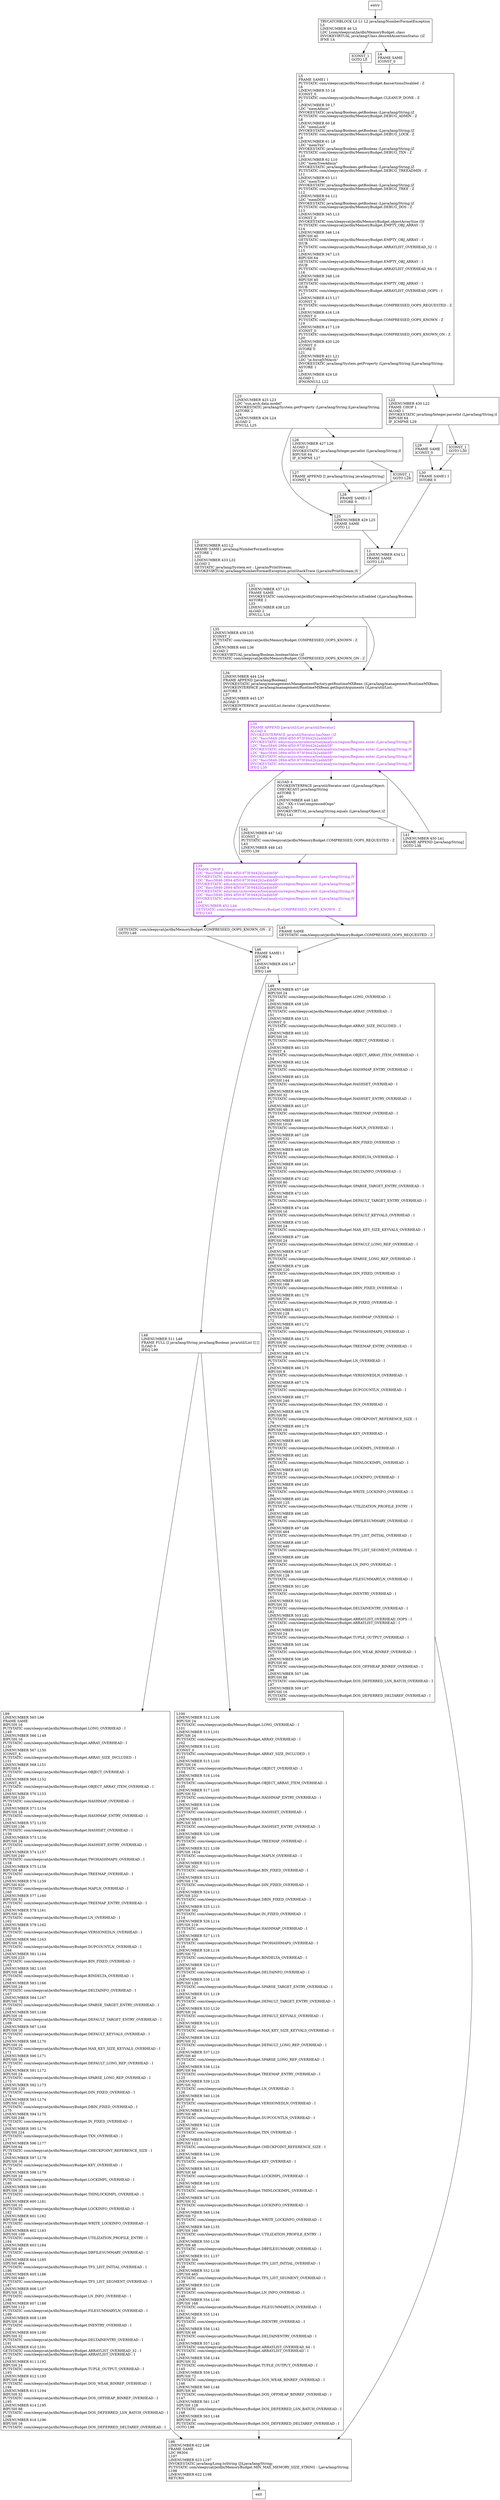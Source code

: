 digraph <clinit> {
node [shape=record];
1424788681 [label="L23\lLINENUMBER 425 L23\lLDC \"sun.arch.data.model\"\lINVOKESTATIC java/lang/System.getProperty (Ljava/lang/String;)Ljava/lang/String;\lASTORE 2\lL24\lLINENUMBER 426 L24\lALOAD 2\lIFNULL L25\l"];
205615258 [label="ICONST_1\lGOTO L5\l"];
2108708444 [label="L5\lFRAME SAME1 I\lPUTSTATIC com/sleepycat/je/dbi/MemoryBudget.$assertionsDisabled : Z\lL6\lLINENUMBER 53 L6\lICONST_0\lPUTSTATIC com/sleepycat/je/dbi/MemoryBudget.CLEANUP_DONE : Z\lL7\lLINENUMBER 59 L7\lLDC \"memAdmin\"\lINVOKESTATIC java/lang/Boolean.getBoolean (Ljava/lang/String;)Z\lPUTSTATIC com/sleepycat/je/dbi/MemoryBudget.DEBUG_ADMIN : Z\lL8\lLINENUMBER 60 L8\lLDC \"memLock\"\lINVOKESTATIC java/lang/Boolean.getBoolean (Ljava/lang/String;)Z\lPUTSTATIC com/sleepycat/je/dbi/MemoryBudget.DEBUG_LOCK : Z\lL9\lLINENUMBER 61 L9\lLDC \"memTxn\"\lINVOKESTATIC java/lang/Boolean.getBoolean (Ljava/lang/String;)Z\lPUTSTATIC com/sleepycat/je/dbi/MemoryBudget.DEBUG_TXN : Z\lL10\lLINENUMBER 62 L10\lLDC \"memTreeAdmin\"\lINVOKESTATIC java/lang/Boolean.getBoolean (Ljava/lang/String;)Z\lPUTSTATIC com/sleepycat/je/dbi/MemoryBudget.DEBUG_TREEADMIN : Z\lL11\lLINENUMBER 63 L11\lLDC \"memTree\"\lINVOKESTATIC java/lang/Boolean.getBoolean (Ljava/lang/String;)Z\lPUTSTATIC com/sleepycat/je/dbi/MemoryBudget.DEBUG_TREE : Z\lL12\lLINENUMBER 64 L12\lLDC \"memDOS\"\lINVOKESTATIC java/lang/Boolean.getBoolean (Ljava/lang/String;)Z\lPUTSTATIC com/sleepycat/je/dbi/MemoryBudget.DEBUG_DOS : Z\lL13\lLINENUMBER 345 L13\lICONST_0\lINVOKESTATIC com/sleepycat/je/dbi/MemoryBudget.objectArraySize (I)I\lPUTSTATIC com/sleepycat/je/dbi/MemoryBudget.EMPTY_OBJ_ARRAY : I\lL14\lLINENUMBER 346 L14\lBIPUSH 40\lGETSTATIC com/sleepycat/je/dbi/MemoryBudget.EMPTY_OBJ_ARRAY : I\lISUB\lPUTSTATIC com/sleepycat/je/dbi/MemoryBudget.ARRAYLIST_OVERHEAD_32 : I\lL15\lLINENUMBER 347 L15\lBIPUSH 64\lGETSTATIC com/sleepycat/je/dbi/MemoryBudget.EMPTY_OBJ_ARRAY : I\lISUB\lPUTSTATIC com/sleepycat/je/dbi/MemoryBudget.ARRAYLIST_OVERHEAD_64 : I\lL16\lLINENUMBER 348 L16\lBIPUSH 40\lGETSTATIC com/sleepycat/je/dbi/MemoryBudget.EMPTY_OBJ_ARRAY : I\lISUB\lPUTSTATIC com/sleepycat/je/dbi/MemoryBudget.ARRAYLIST_OVERHEAD_OOPS : I\lL17\lLINENUMBER 415 L17\lICONST_0\lPUTSTATIC com/sleepycat/je/dbi/MemoryBudget.COMPRESSED_OOPS_REQUESTED : Z\lL18\lLINENUMBER 416 L18\lICONST_0\lPUTSTATIC com/sleepycat/je/dbi/MemoryBudget.COMPRESSED_OOPS_KNOWN : Z\lL19\lLINENUMBER 417 L19\lICONST_0\lPUTSTATIC com/sleepycat/je/dbi/MemoryBudget.COMPRESSED_OOPS_KNOWN_ON : Z\lL20\lLINENUMBER 420 L20\lICONST_0\lISTORE 0\lL21\lLINENUMBER 421 L21\lLDC \"je.forceJVMArch\"\lINVOKESTATIC java/lang/System.getProperty (Ljava/lang/String;)Ljava/lang/String;\lASTORE 1\lL0\lLINENUMBER 424 L0\lALOAD 1\lIFNONNULL L22\l"];
517693873 [label="L27\lFRAME APPEND [I java/lang/String java/lang/String]\lICONST_0\l"];
854989361 [label="L30\lFRAME SAME1 I\lISTORE 0\l"];
1725054538 [label="L42\lLINENUMBER 447 L42\lICONST_1\lPUTSTATIC com/sleepycat/je/dbi/MemoryBudget.COMPRESSED_OOPS_REQUESTED : Z\lL43\lLINENUMBER 448 L43\lGOTO L39\l"];
540092563 [label="TRYCATCHBLOCK L0 L1 L2 java/lang/NumberFormatException\lL3\lLINENUMBER 46 L3\lLDC Lcom/sleepycat/je/dbi/MemoryBudget;.class\lINVOKEVIRTUAL java/lang/Class.desiredAssertionStatus ()Z\lIFNE L4\l"];
1428726828 [label="L25\lLINENUMBER 429 L25\lFRAME SAME\lGOTO L1\l"];
1388849499 [label="GETSTATIC com/sleepycat/je/dbi/MemoryBudget.COMPRESSED_OOPS_KNOWN_ON : Z\lGOTO L46\l"];
1392886653 [label="L35\lLINENUMBER 439 L35\lICONST_1\lPUTSTATIC com/sleepycat/je/dbi/MemoryBudget.COMPRESSED_OOPS_KNOWN : Z\lL36\lLINENUMBER 440 L36\lALOAD 2\lINVOKEVIRTUAL java/lang/Boolean.booleanValue ()Z\lPUTSTATIC com/sleepycat/je/dbi/MemoryBudget.COMPRESSED_OOPS_KNOWN_ON : Z\l"];
1037942373 [label="L38\lFRAME APPEND [java/util/List java/util/Iterator]\lALOAD 4\lINVOKEINTERFACE java/util/Iterator.hasNext ()Z\lLDC \"8acc5846-2894-4f50-973f-9442b2a4bb59\"\lINVOKESTATIC edu/cmu/cs/mvelezce/tool/analysis/region/Regions.enter (Ljava/lang/String;)V\lLDC \"8acc5846-2894-4f50-973f-9442b2a4bb59\"\lINVOKESTATIC edu/cmu/cs/mvelezce/tool/analysis/region/Regions.enter (Ljava/lang/String;)V\lLDC \"8acc5846-2894-4f50-973f-9442b2a4bb59\"\lINVOKESTATIC edu/cmu/cs/mvelezce/tool/analysis/region/Regions.enter (Ljava/lang/String;)V\lLDC \"8acc5846-2894-4f50-973f-9442b2a4bb59\"\lINVOKESTATIC edu/cmu/cs/mvelezce/tool/analysis/region/Regions.enter (Ljava/lang/String;)V\lIFEQ L39\l"];
1391119179 [label="L22\lLINENUMBER 430 L22\lFRAME CHOP 1\lALOAD 1\lINVOKESTATIC java/lang/Integer.parseInt (Ljava/lang/String;)I\lBIPUSH 64\lIF_ICMPNE L29\l"];
257718694 [label="L31\lLINENUMBER 437 L31\lFRAME SAME\lINVOKESTATIC com/sleepycat/je/dbi/CompressedOopsDetector.isEnabled ()Ljava/lang/Boolean;\lASTORE 2\lL33\lLINENUMBER 438 L33\lALOAD 2\lIFNULL L34\l"];
1302141801 [label="L45\lFRAME SAME\lGETSTATIC com/sleepycat/je/dbi/MemoryBudget.COMPRESSED_OOPS_REQUESTED : Z\l"];
1824570614 [label="L29\lFRAME SAME\lICONST_0\l"];
1235635586 [label="L39\lFRAME CHOP 1\lLDC \"8acc5846-2894-4f50-973f-9442b2a4bb59\"\lINVOKESTATIC edu/cmu/cs/mvelezce/tool/analysis/region/Regions.exit (Ljava/lang/String;)V\lLDC \"8acc5846-2894-4f50-973f-9442b2a4bb59\"\lINVOKESTATIC edu/cmu/cs/mvelezce/tool/analysis/region/Regions.exit (Ljava/lang/String;)V\lLDC \"8acc5846-2894-4f50-973f-9442b2a4bb59\"\lINVOKESTATIC edu/cmu/cs/mvelezce/tool/analysis/region/Regions.exit (Ljava/lang/String;)V\lLDC \"8acc5846-2894-4f50-973f-9442b2a4bb59\"\lINVOKESTATIC edu/cmu/cs/mvelezce/tool/analysis/region/Regions.exit (Ljava/lang/String;)V\lL44\lLINENUMBER 452 L44\lGETSTATIC com/sleepycat/je/dbi/MemoryBudget.COMPRESSED_OOPS_KNOWN : Z\lIFEQ L45\l"];
1720865719 [label="L2\lLINENUMBER 432 L2\lFRAME SAME1 java/lang/NumberFormatException\lASTORE 2\lL32\lLINENUMBER 433 L32\lALOAD 2\lGETSTATIC java/lang/System.err : Ljava/io/PrintStream;\lINVOKEVIRTUAL java/lang/NumberFormatException.printStackTrace (Ljava/io/PrintStream;)V\l"];
1103132232 [label="L98\lLINENUMBER 622 L98\lFRAME SAME\lLDC 98304\lL197\lLINENUMBER 623 L197\lINVOKESTATIC java/lang/Long.toString (J)Ljava/lang/String;\lPUTSTATIC com/sleepycat/je/dbi/MemoryBudget.MIN_MAX_MEMORY_SIZE_STRING : Ljava/lang/String;\lL198\lLINENUMBER 622 L198\lRETURN\l"];
2008159348 [label="L48\lLINENUMBER 511 L48\lFRAME FULL [I java/lang/String java/lang/Boolean java/util/List I] []\lILOAD 0\lIFEQ L99\l"];
622820646 [label="L46\lFRAME SAME1 I\lISTORE 4\lL47\lLINENUMBER 456 L47\lILOAD 4\lIFEQ L48\l"];
876962272 [label="ALOAD 4\lINVOKEINTERFACE java/util/Iterator.next ()Ljava/lang/Object;\lCHECKCAST java/lang/String\lASTORE 5\lL40\lLINENUMBER 446 L40\lLDC \"-XX:+UseCompressedOops\"\lALOAD 5\lINVOKEVIRTUAL java/lang/String.equals (Ljava/lang/Object;)Z\lIFEQ L41\l"];
1894698434 [label="L4\lFRAME SAME\lICONST_0\l"];
1369468094 [label="L34\lLINENUMBER 444 L34\lFRAME APPEND [java/lang/Boolean]\lINVOKESTATIC java/lang/management/ManagementFactory.getRuntimeMXBean ()Ljava/lang/management/RuntimeMXBean;\lINVOKEINTERFACE java/lang/management/RuntimeMXBean.getInputArguments ()Ljava/util/List;\lASTORE 3\lL37\lLINENUMBER 445 L37\lALOAD 3\lINVOKEINTERFACE java/util/List.iterator ()Ljava/util/Iterator;\lASTORE 4\l"];
1389432760 [label="L49\lLINENUMBER 457 L49\lBIPUSH 24\lPUTSTATIC com/sleepycat/je/dbi/MemoryBudget.LONG_OVERHEAD : I\lL50\lLINENUMBER 458 L50\lBIPUSH 16\lPUTSTATIC com/sleepycat/je/dbi/MemoryBudget.ARRAY_OVERHEAD : I\lL51\lLINENUMBER 459 L51\lICONST_0\lPUTSTATIC com/sleepycat/je/dbi/MemoryBudget.ARRAY_SIZE_INCLUDED : I\lL52\lLINENUMBER 460 L52\lBIPUSH 16\lPUTSTATIC com/sleepycat/je/dbi/MemoryBudget.OBJECT_OVERHEAD : I\lL53\lLINENUMBER 461 L53\lICONST_4\lPUTSTATIC com/sleepycat/je/dbi/MemoryBudget.OBJECT_ARRAY_ITEM_OVERHEAD : I\lL54\lLINENUMBER 462 L54\lBIPUSH 32\lPUTSTATIC com/sleepycat/je/dbi/MemoryBudget.HASHMAP_ENTRY_OVERHEAD : I\lL55\lLINENUMBER 463 L55\lSIPUSH 144\lPUTSTATIC com/sleepycat/je/dbi/MemoryBudget.HASHSET_OVERHEAD : I\lL56\lLINENUMBER 464 L56\lBIPUSH 32\lPUTSTATIC com/sleepycat/je/dbi/MemoryBudget.HASHSET_ENTRY_OVERHEAD : I\lL57\lLINENUMBER 465 L57\lBIPUSH 48\lPUTSTATIC com/sleepycat/je/dbi/MemoryBudget.TREEMAP_OVERHEAD : I\lL58\lLINENUMBER 466 L58\lSIPUSH 1016\lPUTSTATIC com/sleepycat/je/dbi/MemoryBudget.MAPLN_OVERHEAD : I\lL59\lLINENUMBER 467 L59\lSIPUSH 232\lPUTSTATIC com/sleepycat/je/dbi/MemoryBudget.BIN_FIXED_OVERHEAD : I\lL60\lLINENUMBER 468 L60\lBIPUSH 64\lPUTSTATIC com/sleepycat/je/dbi/MemoryBudget.BINDELTA_OVERHEAD : I\lL61\lLINENUMBER 469 L61\lBIPUSH 32\lPUTSTATIC com/sleepycat/je/dbi/MemoryBudget.DELTAINFO_OVERHEAD : I\lL62\lLINENUMBER 470 L62\lBIPUSH 80\lPUTSTATIC com/sleepycat/je/dbi/MemoryBudget.SPARSE_TARGET_ENTRY_OVERHEAD : I\lL63\lLINENUMBER 472 L63\lBIPUSH 16\lPUTSTATIC com/sleepycat/je/dbi/MemoryBudget.DEFAULT_TARGET_ENTRY_OVERHEAD : I\lL64\lLINENUMBER 474 L64\lBIPUSH 16\lPUTSTATIC com/sleepycat/je/dbi/MemoryBudget.DEFAULT_KEYVALS_OVERHEAD : I\lL65\lLINENUMBER 475 L65\lBIPUSH 24\lPUTSTATIC com/sleepycat/je/dbi/MemoryBudget.MAX_KEY_SIZE_KEYVALS_OVERHEAD : I\lL66\lLINENUMBER 477 L66\lBIPUSH 24\lPUTSTATIC com/sleepycat/je/dbi/MemoryBudget.DEFAULT_LONG_REP_OVERHEAD : I\lL67\lLINENUMBER 478 L67\lBIPUSH 24\lPUTSTATIC com/sleepycat/je/dbi/MemoryBudget.SPARSE_LONG_REP_OVERHEAD : I\lL68\lLINENUMBER 479 L68\lBIPUSH 120\lPUTSTATIC com/sleepycat/je/dbi/MemoryBudget.DIN_FIXED_OVERHEAD : I\lL69\lLINENUMBER 480 L69\lSIPUSH 168\lPUTSTATIC com/sleepycat/je/dbi/MemoryBudget.DBIN_FIXED_OVERHEAD : I\lL70\lLINENUMBER 481 L70\lSIPUSH 256\lPUTSTATIC com/sleepycat/je/dbi/MemoryBudget.IN_FIXED_OVERHEAD : I\lL71\lLINENUMBER 482 L71\lSIPUSH 128\lPUTSTATIC com/sleepycat/je/dbi/MemoryBudget.HASHMAP_OVERHEAD : I\lL72\lLINENUMBER 483 L72\lSIPUSH 256\lPUTSTATIC com/sleepycat/je/dbi/MemoryBudget.TWOHASHMAPS_OVERHEAD : I\lL73\lLINENUMBER 484 L73\lBIPUSH 40\lPUTSTATIC com/sleepycat/je/dbi/MemoryBudget.TREEMAP_ENTRY_OVERHEAD : I\lL74\lLINENUMBER 485 L74\lBIPUSH 24\lPUTSTATIC com/sleepycat/je/dbi/MemoryBudget.LN_OVERHEAD : I\lL75\lLINENUMBER 486 L75\lBIPUSH 8\lPUTSTATIC com/sleepycat/je/dbi/MemoryBudget.VERSIONEDLN_OVERHEAD : I\lL76\lLINENUMBER 487 L76\lBIPUSH 40\lPUTSTATIC com/sleepycat/je/dbi/MemoryBudget.DUPCOUNTLN_OVERHEAD : I\lL77\lLINENUMBER 488 L77\lSIPUSH 240\lPUTSTATIC com/sleepycat/je/dbi/MemoryBudget.TXN_OVERHEAD : I\lL78\lLINENUMBER 489 L78\lBIPUSH 80\lPUTSTATIC com/sleepycat/je/dbi/MemoryBudget.CHECKPOINT_REFERENCE_SIZE : I\lL79\lLINENUMBER 490 L79\lBIPUSH 16\lPUTSTATIC com/sleepycat/je/dbi/MemoryBudget.KEY_OVERHEAD : I\lL80\lLINENUMBER 491 L80\lBIPUSH 32\lPUTSTATIC com/sleepycat/je/dbi/MemoryBudget.LOCKIMPL_OVERHEAD : I\lL81\lLINENUMBER 492 L81\lBIPUSH 24\lPUTSTATIC com/sleepycat/je/dbi/MemoryBudget.THINLOCKIMPL_OVERHEAD : I\lL82\lLINENUMBER 493 L82\lBIPUSH 24\lPUTSTATIC com/sleepycat/je/dbi/MemoryBudget.LOCKINFO_OVERHEAD : I\lL83\lLINENUMBER 494 L83\lBIPUSH 56\lPUTSTATIC com/sleepycat/je/dbi/MemoryBudget.WRITE_LOCKINFO_OVERHEAD : I\lL84\lLINENUMBER 495 L84\lBIPUSH 125\lPUTSTATIC com/sleepycat/je/dbi/MemoryBudget.UTILIZATION_PROFILE_ENTRY : I\lL85\lLINENUMBER 496 L85\lBIPUSH 48\lPUTSTATIC com/sleepycat/je/dbi/MemoryBudget.DBFILESUMMARY_OVERHEAD : I\lL86\lLINENUMBER 497 L86\lSIPUSH 464\lPUTSTATIC com/sleepycat/je/dbi/MemoryBudget.TFS_LIST_INITIAL_OVERHEAD : I\lL87\lLINENUMBER 498 L87\lSIPUSH 440\lPUTSTATIC com/sleepycat/je/dbi/MemoryBudget.TFS_LIST_SEGMENT_OVERHEAD : I\lL88\lLINENUMBER 499 L88\lBIPUSH 30\lPUTSTATIC com/sleepycat/je/dbi/MemoryBudget.LN_INFO_OVERHEAD : I\lL89\lLINENUMBER 500 L89\lSIPUSH 128\lPUTSTATIC com/sleepycat/je/dbi/MemoryBudget.FILESUMMARYLN_OVERHEAD : I\lL90\lLINENUMBER 501 L90\lBIPUSH 24\lPUTSTATIC com/sleepycat/je/dbi/MemoryBudget.INENTRY_OVERHEAD : I\lL91\lLINENUMBER 502 L91\lBIPUSH 32\lPUTSTATIC com/sleepycat/je/dbi/MemoryBudget.DELTAINENTRY_OVERHEAD : I\lL92\lLINENUMBER 503 L92\lGETSTATIC com/sleepycat/je/dbi/MemoryBudget.ARRAYLIST_OVERHEAD_OOPS : I\lPUTSTATIC com/sleepycat/je/dbi/MemoryBudget.ARRAYLIST_OVERHEAD : I\lL93\lLINENUMBER 504 L93\lBIPUSH 24\lPUTSTATIC com/sleepycat/je/dbi/MemoryBudget.TUPLE_OUTPUT_OVERHEAD : I\lL94\lLINENUMBER 505 L94\lBIPUSH 48\lPUTSTATIC com/sleepycat/je/dbi/MemoryBudget.DOS_WEAK_BINREF_OVERHEAD : I\lL95\lLINENUMBER 506 L95\lBIPUSH 40\lPUTSTATIC com/sleepycat/je/dbi/MemoryBudget.DOS_OFFHEAP_BINREF_OVERHEAD : I\lL96\lLINENUMBER 507 L96\lBIPUSH 88\lPUTSTATIC com/sleepycat/je/dbi/MemoryBudget.DOS_DEFERRED_LSN_BATCH_OVERHEAD : I\lL97\lLINENUMBER 509 L97\lBIPUSH 16\lPUTSTATIC com/sleepycat/je/dbi/MemoryBudget.DOS_DEFERRED_DELTAREF_OVERHEAD : I\lGOTO L98\l"];
2015261478 [label="L99\lLINENUMBER 565 L99\lFRAME SAME\lBIPUSH 16\lPUTSTATIC com/sleepycat/je/dbi/MemoryBudget.LONG_OVERHEAD : I\lL149\lLINENUMBER 566 L149\lBIPUSH 16\lPUTSTATIC com/sleepycat/je/dbi/MemoryBudget.ARRAY_OVERHEAD : I\lL150\lLINENUMBER 567 L150\lICONST_4\lPUTSTATIC com/sleepycat/je/dbi/MemoryBudget.ARRAY_SIZE_INCLUDED : I\lL151\lLINENUMBER 568 L151\lBIPUSH 8\lPUTSTATIC com/sleepycat/je/dbi/MemoryBudget.OBJECT_OVERHEAD : I\lL152\lLINENUMBER 569 L152\lICONST_4\lPUTSTATIC com/sleepycat/je/dbi/MemoryBudget.OBJECT_ARRAY_ITEM_OVERHEAD : I\lL153\lLINENUMBER 570 L153\lBIPUSH 120\lPUTSTATIC com/sleepycat/je/dbi/MemoryBudget.HASHMAP_OVERHEAD : I\lL154\lLINENUMBER 571 L154\lBIPUSH 24\lPUTSTATIC com/sleepycat/je/dbi/MemoryBudget.HASHMAP_ENTRY_OVERHEAD : I\lL155\lLINENUMBER 572 L155\lSIPUSH 136\lPUTSTATIC com/sleepycat/je/dbi/MemoryBudget.HASHSET_OVERHEAD : I\lL156\lLINENUMBER 573 L156\lBIPUSH 24\lPUTSTATIC com/sleepycat/je/dbi/MemoryBudget.HASHSET_ENTRY_OVERHEAD : I\lL157\lLINENUMBER 574 L157\lSIPUSH 240\lPUTSTATIC com/sleepycat/je/dbi/MemoryBudget.TWOHASHMAPS_OVERHEAD : I\lL158\lLINENUMBER 575 L158\lBIPUSH 48\lPUTSTATIC com/sleepycat/je/dbi/MemoryBudget.TREEMAP_OVERHEAD : I\lL159\lLINENUMBER 576 L159\lSIPUSH 920\lPUTSTATIC com/sleepycat/je/dbi/MemoryBudget.MAPLN_OVERHEAD : I\lL160\lLINENUMBER 577 L160\lBIPUSH 32\lPUTSTATIC com/sleepycat/je/dbi/MemoryBudget.TREEMAP_ENTRY_OVERHEAD : I\lL161\lLINENUMBER 578 L161\lBIPUSH 16\lPUTSTATIC com/sleepycat/je/dbi/MemoryBudget.LN_OVERHEAD : I\lL162\lLINENUMBER 579 L162\lBIPUSH 8\lPUTSTATIC com/sleepycat/je/dbi/MemoryBudget.VERSIONEDLN_OVERHEAD : I\lL163\lLINENUMBER 580 L163\lBIPUSH 32\lPUTSTATIC com/sleepycat/je/dbi/MemoryBudget.DUPCOUNTLN_OVERHEAD : I\lL164\lLINENUMBER 581 L164\lSIPUSH 223\lPUTSTATIC com/sleepycat/je/dbi/MemoryBudget.BIN_FIXED_OVERHEAD : I\lL165\lLINENUMBER 582 L165\lBIPUSH 48\lPUTSTATIC com/sleepycat/je/dbi/MemoryBudget.BINDELTA_OVERHEAD : I\lL166\lLINENUMBER 583 L166\lBIPUSH 24\lPUTSTATIC com/sleepycat/je/dbi/MemoryBudget.DELTAINFO_OVERHEAD : I\lL167\lLINENUMBER 584 L167\lBIPUSH 72\lPUTSTATIC com/sleepycat/je/dbi/MemoryBudget.SPARSE_TARGET_ENTRY_OVERHEAD : I\lL168\lLINENUMBER 585 L168\lBIPUSH 16\lPUTSTATIC com/sleepycat/je/dbi/MemoryBudget.DEFAULT_TARGET_ENTRY_OVERHEAD : I\lL169\lLINENUMBER 587 L169\lBIPUSH 16\lPUTSTATIC com/sleepycat/je/dbi/MemoryBudget.DEFAULT_KEYVALS_OVERHEAD : I\lL170\lLINENUMBER 588 L170\lBIPUSH 16\lPUTSTATIC com/sleepycat/je/dbi/MemoryBudget.MAX_KEY_SIZE_KEYVALS_OVERHEAD : I\lL171\lLINENUMBER 590 L171\lBIPUSH 16\lPUTSTATIC com/sleepycat/je/dbi/MemoryBudget.DEFAULT_LONG_REP_OVERHEAD : I\lL172\lLINENUMBER 591 L172\lBIPUSH 24\lPUTSTATIC com/sleepycat/je/dbi/MemoryBudget.SPARSE_LONG_REP_OVERHEAD : I\lL173\lLINENUMBER 592 L173\lBIPUSH 120\lPUTSTATIC com/sleepycat/je/dbi/MemoryBudget.DIN_FIXED_OVERHEAD : I\lL174\lLINENUMBER 593 L174\lSIPUSH 152\lPUTSTATIC com/sleepycat/je/dbi/MemoryBudget.DBIN_FIXED_OVERHEAD : I\lL175\lLINENUMBER 594 L175\lSIPUSH 248\lPUTSTATIC com/sleepycat/je/dbi/MemoryBudget.IN_FIXED_OVERHEAD : I\lL176\lLINENUMBER 595 L176\lSIPUSH 224\lPUTSTATIC com/sleepycat/je/dbi/MemoryBudget.TXN_OVERHEAD : I\lL177\lLINENUMBER 596 L177\lBIPUSH 64\lPUTSTATIC com/sleepycat/je/dbi/MemoryBudget.CHECKPOINT_REFERENCE_SIZE : I\lL178\lLINENUMBER 597 L178\lBIPUSH 16\lPUTSTATIC com/sleepycat/je/dbi/MemoryBudget.KEY_OVERHEAD : I\lL179\lLINENUMBER 598 L179\lBIPUSH 24\lPUTSTATIC com/sleepycat/je/dbi/MemoryBudget.LOCKIMPL_OVERHEAD : I\lL180\lLINENUMBER 599 L180\lBIPUSH 16\lPUTSTATIC com/sleepycat/je/dbi/MemoryBudget.THINLOCKIMPL_OVERHEAD : I\lL181\lLINENUMBER 600 L181\lBIPUSH 16\lPUTSTATIC com/sleepycat/je/dbi/MemoryBudget.LOCKINFO_OVERHEAD : I\lL182\lLINENUMBER 601 L182\lBIPUSH 48\lPUTSTATIC com/sleepycat/je/dbi/MemoryBudget.WRITE_LOCKINFO_OVERHEAD : I\lL183\lLINENUMBER 602 L183\lBIPUSH 109\lPUTSTATIC com/sleepycat/je/dbi/MemoryBudget.UTILIZATION_PROFILE_ENTRY : I\lL184\lLINENUMBER 603 L184\lBIPUSH 40\lPUTSTATIC com/sleepycat/je/dbi/MemoryBudget.DBFILESUMMARY_OVERHEAD : I\lL185\lLINENUMBER 604 L185\lSIPUSH 464\lPUTSTATIC com/sleepycat/je/dbi/MemoryBudget.TFS_LIST_INITIAL_OVERHEAD : I\lL186\lLINENUMBER 605 L186\lSIPUSH 440\lPUTSTATIC com/sleepycat/je/dbi/MemoryBudget.TFS_LIST_SEGMENT_OVERHEAD : I\lL187\lLINENUMBER 606 L187\lBIPUSH 32\lPUTSTATIC com/sleepycat/je/dbi/MemoryBudget.LN_INFO_OVERHEAD : I\lL188\lLINENUMBER 607 L188\lBIPUSH 112\lPUTSTATIC com/sleepycat/je/dbi/MemoryBudget.FILESUMMARYLN_OVERHEAD : I\lL189\lLINENUMBER 608 L189\lBIPUSH 16\lPUTSTATIC com/sleepycat/je/dbi/MemoryBudget.INENTRY_OVERHEAD : I\lL190\lLINENUMBER 609 L190\lBIPUSH 32\lPUTSTATIC com/sleepycat/je/dbi/MemoryBudget.DELTAINENTRY_OVERHEAD : I\lL191\lLINENUMBER 610 L191\lGETSTATIC com/sleepycat/je/dbi/MemoryBudget.ARRAYLIST_OVERHEAD_32 : I\lPUTSTATIC com/sleepycat/je/dbi/MemoryBudget.ARRAYLIST_OVERHEAD : I\lL192\lLINENUMBER 611 L192\lBIPUSH 24\lPUTSTATIC com/sleepycat/je/dbi/MemoryBudget.TUPLE_OUTPUT_OVERHEAD : I\lL193\lLINENUMBER 612 L193\lBIPUSH 48\lPUTSTATIC com/sleepycat/je/dbi/MemoryBudget.DOS_WEAK_BINREF_OVERHEAD : I\lL194\lLINENUMBER 613 L194\lBIPUSH 32\lPUTSTATIC com/sleepycat/je/dbi/MemoryBudget.DOS_OFFHEAP_BINREF_OVERHEAD : I\lL195\lLINENUMBER 614 L195\lBIPUSH 88\lPUTSTATIC com/sleepycat/je/dbi/MemoryBudget.DOS_DEFERRED_LSN_BATCH_OVERHEAD : I\lL196\lLINENUMBER 616 L196\lBIPUSH 16\lPUTSTATIC com/sleepycat/je/dbi/MemoryBudget.DOS_DEFERRED_DELTAREF_OVERHEAD : I\l"];
710220387 [label="L26\lLINENUMBER 427 L26\lALOAD 2\lINVOKESTATIC java/lang/Integer.parseInt (Ljava/lang/String;)I\lBIPUSH 64\lIF_ICMPNE L27\l"];
917277283 [label="L41\lLINENUMBER 450 L41\lFRAME APPEND [java/lang/String]\lGOTO L38\l"];
535352603 [label="L100\lLINENUMBER 512 L100\lBIPUSH 24\lPUTSTATIC com/sleepycat/je/dbi/MemoryBudget.LONG_OVERHEAD : I\lL101\lLINENUMBER 513 L101\lBIPUSH 24\lPUTSTATIC com/sleepycat/je/dbi/MemoryBudget.ARRAY_OVERHEAD : I\lL102\lLINENUMBER 514 L102\lICONST_0\lPUTSTATIC com/sleepycat/je/dbi/MemoryBudget.ARRAY_SIZE_INCLUDED : I\lL103\lLINENUMBER 515 L103\lBIPUSH 16\lPUTSTATIC com/sleepycat/je/dbi/MemoryBudget.OBJECT_OVERHEAD : I\lL104\lLINENUMBER 516 L104\lBIPUSH 8\lPUTSTATIC com/sleepycat/je/dbi/MemoryBudget.OBJECT_ARRAY_ITEM_OVERHEAD : I\lL105\lLINENUMBER 517 L105\lBIPUSH 52\lPUTSTATIC com/sleepycat/je/dbi/MemoryBudget.HASHMAP_ENTRY_OVERHEAD : I\lL106\lLINENUMBER 518 L106\lSIPUSH 240\lPUTSTATIC com/sleepycat/je/dbi/MemoryBudget.HASHSET_OVERHEAD : I\lL107\lLINENUMBER 519 L107\lBIPUSH 55\lPUTSTATIC com/sleepycat/je/dbi/MemoryBudget.HASHSET_ENTRY_OVERHEAD : I\lL108\lLINENUMBER 520 L108\lBIPUSH 80\lPUTSTATIC com/sleepycat/je/dbi/MemoryBudget.TREEMAP_OVERHEAD : I\lL109\lLINENUMBER 521 L109\lSIPUSH 1624\lPUTSTATIC com/sleepycat/je/dbi/MemoryBudget.MAPLN_OVERHEAD : I\lL110\lLINENUMBER 522 L110\lSIPUSH 352\lPUTSTATIC com/sleepycat/je/dbi/MemoryBudget.BIN_FIXED_OVERHEAD : I\lL111\lLINENUMBER 523 L111\lSIPUSH 176\lPUTSTATIC com/sleepycat/je/dbi/MemoryBudget.DIN_FIXED_OVERHEAD : I\lL112\lLINENUMBER 524 L112\lSIPUSH 232\lPUTSTATIC com/sleepycat/je/dbi/MemoryBudget.DBIN_FIXED_OVERHEAD : I\lL113\lLINENUMBER 525 L113\lSIPUSH 392\lPUTSTATIC com/sleepycat/je/dbi/MemoryBudget.IN_FIXED_OVERHEAD : I\lL114\lLINENUMBER 526 L114\lSIPUSH 219\lPUTSTATIC com/sleepycat/je/dbi/MemoryBudget.HASHMAP_OVERHEAD : I\lL115\lLINENUMBER 527 L115\lSIPUSH 438\lPUTSTATIC com/sleepycat/je/dbi/MemoryBudget.TWOHASHMAPS_OVERHEAD : I\lL116\lLINENUMBER 528 L116\lBIPUSH 72\lPUTSTATIC com/sleepycat/je/dbi/MemoryBudget.BINDELTA_OVERHEAD : I\lL117\lLINENUMBER 529 L117\lBIPUSH 40\lPUTSTATIC com/sleepycat/je/dbi/MemoryBudget.DELTAINFO_OVERHEAD : I\lL118\lLINENUMBER 530 L118\lBIPUSH 120\lPUTSTATIC com/sleepycat/je/dbi/MemoryBudget.SPARSE_TARGET_ENTRY_OVERHEAD : I\lL119\lLINENUMBER 531 L119\lBIPUSH 24\lPUTSTATIC com/sleepycat/je/dbi/MemoryBudget.DEFAULT_TARGET_ENTRY_OVERHEAD : I\lL120\lLINENUMBER 533 L120\lBIPUSH 24\lPUTSTATIC com/sleepycat/je/dbi/MemoryBudget.DEFAULT_KEYVALS_OVERHEAD : I\lL121\lLINENUMBER 534 L121\lBIPUSH 32\lPUTSTATIC com/sleepycat/je/dbi/MemoryBudget.MAX_KEY_SIZE_KEYVALS_OVERHEAD : I\lL122\lLINENUMBER 536 L122\lBIPUSH 32\lPUTSTATIC com/sleepycat/je/dbi/MemoryBudget.DEFAULT_LONG_REP_OVERHEAD : I\lL123\lLINENUMBER 537 L123\lBIPUSH 40\lPUTSTATIC com/sleepycat/je/dbi/MemoryBudget.SPARSE_LONG_REP_OVERHEAD : I\lL124\lLINENUMBER 538 L124\lBIPUSH 64\lPUTSTATIC com/sleepycat/je/dbi/MemoryBudget.TREEMAP_ENTRY_OVERHEAD : I\lL125\lLINENUMBER 539 L125\lBIPUSH 32\lPUTSTATIC com/sleepycat/je/dbi/MemoryBudget.LN_OVERHEAD : I\lL126\lLINENUMBER 540 L126\lBIPUSH 8\lPUTSTATIC com/sleepycat/je/dbi/MemoryBudget.VERSIONEDLN_OVERHEAD : I\lL127\lLINENUMBER 541 L127\lBIPUSH 48\lPUTSTATIC com/sleepycat/je/dbi/MemoryBudget.DUPCOUNTLN_OVERHEAD : I\lL128\lLINENUMBER 542 L128\lSIPUSH 361\lPUTSTATIC com/sleepycat/je/dbi/MemoryBudget.TXN_OVERHEAD : I\lL129\lLINENUMBER 543 L129\lBIPUSH 111\lPUTSTATIC com/sleepycat/je/dbi/MemoryBudget.CHECKPOINT_REFERENCE_SIZE : I\lL130\lLINENUMBER 544 L130\lBIPUSH 24\lPUTSTATIC com/sleepycat/je/dbi/MemoryBudget.KEY_OVERHEAD : I\lL131\lLINENUMBER 545 L131\lBIPUSH 48\lPUTSTATIC com/sleepycat/je/dbi/MemoryBudget.LOCKIMPL_OVERHEAD : I\lL132\lLINENUMBER 546 L132\lBIPUSH 32\lPUTSTATIC com/sleepycat/je/dbi/MemoryBudget.THINLOCKIMPL_OVERHEAD : I\lL133\lLINENUMBER 547 L133\lBIPUSH 32\lPUTSTATIC com/sleepycat/je/dbi/MemoryBudget.LOCKINFO_OVERHEAD : I\lL134\lLINENUMBER 548 L134\lBIPUSH 72\lPUTSTATIC com/sleepycat/je/dbi/MemoryBudget.WRITE_LOCKINFO_OVERHEAD : I\lL135\lLINENUMBER 549 L135\lSIPUSH 160\lPUTSTATIC com/sleepycat/je/dbi/MemoryBudget.UTILIZATION_PROFILE_ENTRY : I\lL136\lLINENUMBER 550 L136\lBIPUSH 48\lPUTSTATIC com/sleepycat/je/dbi/MemoryBudget.DBFILESUMMARY_OVERHEAD : I\lL137\lLINENUMBER 551 L137\lSIPUSH 504\lPUTSTATIC com/sleepycat/je/dbi/MemoryBudget.TFS_LIST_INITIAL_OVERHEAD : I\lL138\lLINENUMBER 552 L138\lSIPUSH 465\lPUTSTATIC com/sleepycat/je/dbi/MemoryBudget.TFS_LIST_SEGMENT_OVERHEAD : I\lL139\lLINENUMBER 553 L139\lBIPUSH 48\lPUTSTATIC com/sleepycat/je/dbi/MemoryBudget.LN_INFO_OVERHEAD : I\lL140\lLINENUMBER 554 L140\lSIPUSH 168\lPUTSTATIC com/sleepycat/je/dbi/MemoryBudget.FILESUMMARYLN_OVERHEAD : I\lL141\lLINENUMBER 555 L141\lBIPUSH 32\lPUTSTATIC com/sleepycat/je/dbi/MemoryBudget.INENTRY_OVERHEAD : I\lL142\lLINENUMBER 556 L142\lBIPUSH 48\lPUTSTATIC com/sleepycat/je/dbi/MemoryBudget.DELTAINENTRY_OVERHEAD : I\lL143\lLINENUMBER 557 L143\lGETSTATIC com/sleepycat/je/dbi/MemoryBudget.ARRAYLIST_OVERHEAD_64 : I\lPUTSTATIC com/sleepycat/je/dbi/MemoryBudget.ARRAYLIST_OVERHEAD : I\lL144\lLINENUMBER 558 L144\lBIPUSH 32\lPUTSTATIC com/sleepycat/je/dbi/MemoryBudget.TUPLE_OUTPUT_OVERHEAD : I\lL145\lLINENUMBER 559 L145\lBIPUSH 72\lPUTSTATIC com/sleepycat/je/dbi/MemoryBudget.DOS_WEAK_BINREF_OVERHEAD : I\lL146\lLINENUMBER 560 L146\lBIPUSH 40\lPUTSTATIC com/sleepycat/je/dbi/MemoryBudget.DOS_OFFHEAP_BINREF_OVERHEAD : I\lL147\lLINENUMBER 561 L147\lSIPUSH 128\lPUTSTATIC com/sleepycat/je/dbi/MemoryBudget.DOS_DEFERRED_LSN_BATCH_OVERHEAD : I\lL148\lLINENUMBER 563 L148\lBIPUSH 24\lPUTSTATIC com/sleepycat/je/dbi/MemoryBudget.DOS_DEFERRED_DELTAREF_OVERHEAD : I\lGOTO L98\l"];
693345846 [label="ICONST_1\lGOTO L30\l"];
247644034 [label="L28\lFRAME SAME1 I\lISTORE 0\l"];
443502884 [label="ICONST_1\lGOTO L28\l"];
214313531 [label="L1\lLINENUMBER 434 L1\lFRAME SAME\lGOTO L31\l"];
entry;
exit;
1424788681 -> 710220387;
1424788681 -> 1428726828;
205615258 -> 2108708444;
2108708444 -> 1424788681;
2108708444 -> 1391119179;
517693873 -> 247644034;
854989361 -> 214313531;
1725054538 -> 1235635586;
540092563 -> 1894698434;
540092563 -> 205615258;
1428726828 -> 214313531;
1388849499 -> 622820646;
1392886653 -> 1369468094;
1037942373 -> 1235635586;
1037942373 -> 876962272;
1391119179 -> 1824570614;
1391119179 -> 693345846;
257718694 -> 1392886653;
257718694 -> 1369468094;
1302141801 -> 622820646;
1824570614 -> 854989361;
1235635586 -> 1302141801;
1235635586 -> 1388849499;
1720865719 -> 257718694;
1103132232 -> exit;
2008159348 -> 2015261478;
2008159348 -> 535352603;
622820646 -> 1389432760;
622820646 -> 2008159348;
entry -> 540092563;
876962272 -> 1725054538;
876962272 -> 917277283;
1894698434 -> 2108708444;
1369468094 -> 1037942373;
1389432760 -> 1103132232;
2015261478 -> 1103132232;
710220387 -> 517693873;
710220387 -> 443502884;
917277283 -> 1037942373;
535352603 -> 1103132232;
693345846 -> 854989361;
247644034 -> 1428726828;
443502884 -> 247644034;
214313531 -> 257718694;
1235635586[fontcolor="purple", penwidth=3, color="purple"];
1037942373[fontcolor="purple", penwidth=3, color="purple"];
}
